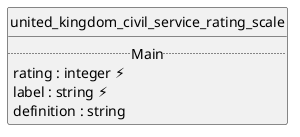 @startuml uml
skinparam monochrome true
skinparam linetype ortho
hide circle

entity united_kingdom_civil_service_rating_scale {
  .. Main ..
  rating : integer ⚡
  label : string ⚡
  definition : string
}

@enduml
